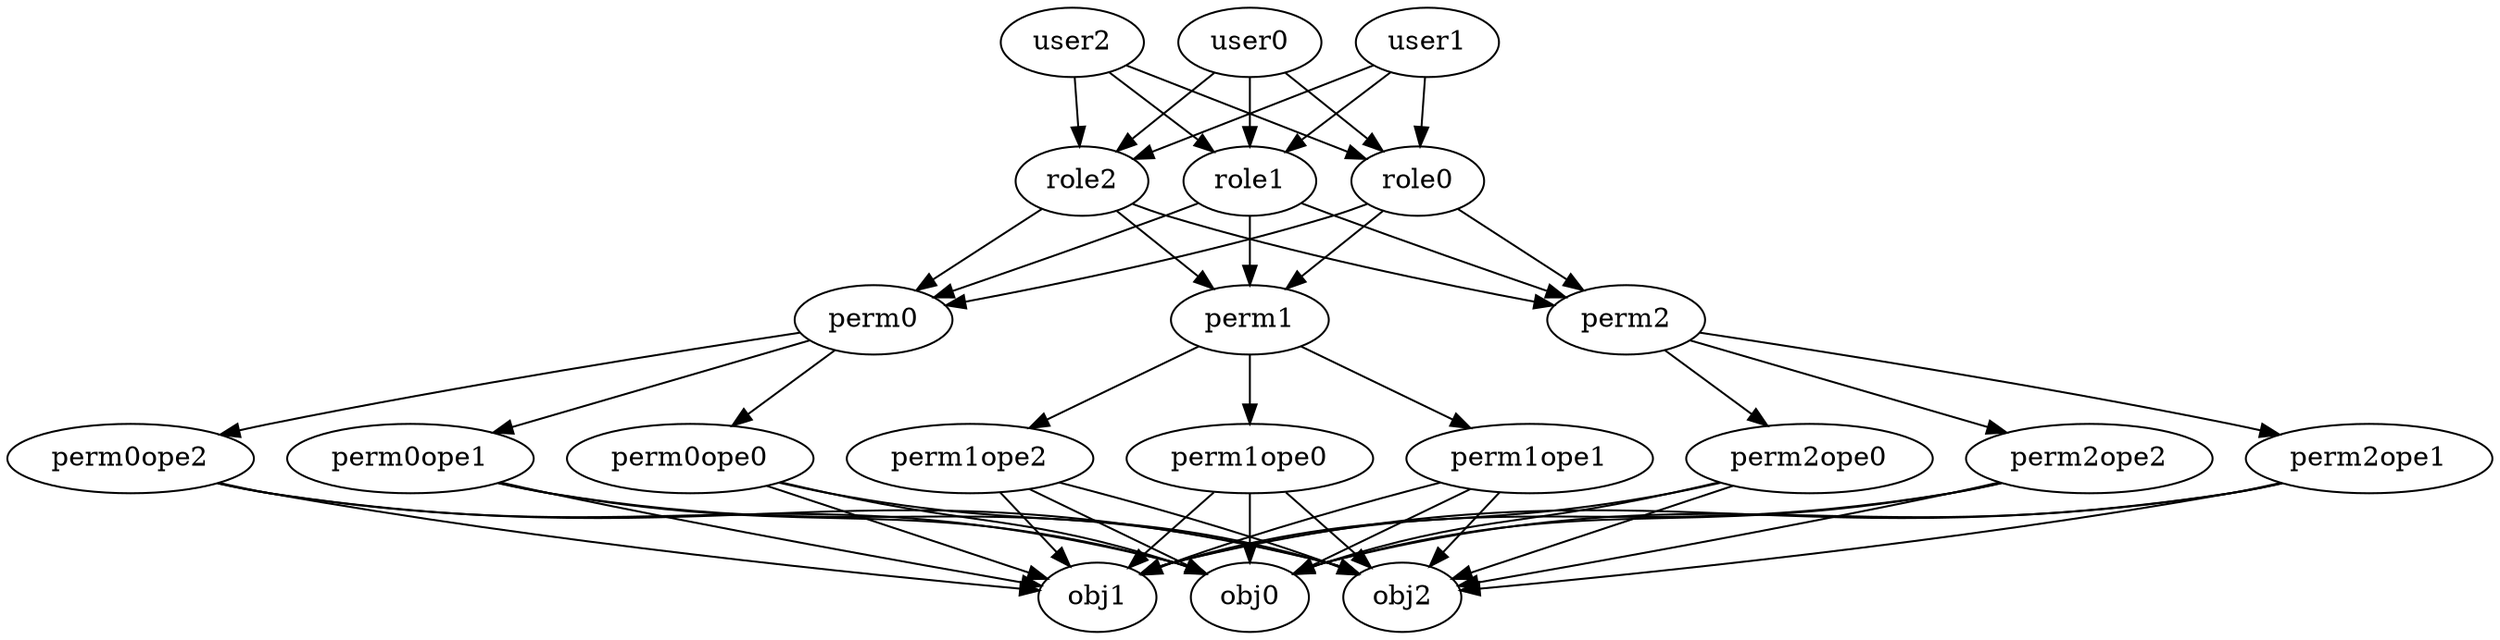 digraph G { 
user2 [color=black shape=ellipse style=solid label=user2  ];
user0 [color=black shape=ellipse style=solid label=user0  ];
user1 [color=black shape=ellipse style=solid label=user1  ];
role2 [color=black shape=ellipse style=solid label=role2  ];
role1 [color=black shape=ellipse style=solid label=role1  ];
role0 [color=black shape=ellipse style=solid label=role0  ];
perm0 [color=black shape=ellipse style=solid label=perm0  ];
perm1 [color=black shape=ellipse style=solid label=perm1  ];
perm2 [color=black shape=ellipse style=solid label=perm2  ];
obj1 [color=black shape=ellipse style=solid label=obj1  ];
obj0 [color=black shape=ellipse style=solid label=obj0  ];
obj2 [color=black shape=ellipse style=solid label=obj2  ];
perm0perm0ope2 [color=black shape=ellipse style=solid label=perm0ope2  ];
perm0perm0ope1 [color=black shape=ellipse style=solid label=perm0ope1  ];
perm0perm0ope0 [color=black shape=ellipse style=solid label=perm0ope0  ];
perm1perm1ope2 [color=black shape=ellipse style=solid label=perm1ope2  ];
perm1perm1ope0 [color=black shape=ellipse style=solid label=perm1ope0  ];
perm1perm1ope1 [color=black shape=ellipse style=solid label=perm1ope1  ];
perm2perm2ope0 [color=black shape=ellipse style=solid label=perm2ope0  ];
perm2perm2ope2 [color=black shape=ellipse style=solid label=perm2ope2  ];
perm2perm2ope1 [color=black shape=ellipse style=solid label=perm2ope1  ];
user2 -> role2[constraint=true color=black style=solid];
user2 -> role1[constraint=true color=black style=solid];
user2 -> role0[constraint=true color=black style=solid];
user0 -> role2[constraint=true color=black style=solid];
user0 -> role0[constraint=true color=black style=solid];
user0 -> role1[constraint=true color=black style=solid];
user1 -> role1[constraint=true color=black style=solid];
user1 -> role0[constraint=true color=black style=solid];
user1 -> role2[constraint=true color=black style=solid];
role2 -> perm1[constraint=true color=black style=solid];
role2 -> perm2[constraint=true color=black style=solid];
role2 -> perm0[constraint=true color=black style=solid];
role1 -> perm0[constraint=true color=black style=solid];
role1 -> perm2[constraint=true color=black style=solid];
role1 -> perm1[constraint=true color=black style=solid];
role0 -> perm1[constraint=true color=black style=solid];
role0 -> perm2[constraint=true color=black style=solid];
role0 -> perm0[constraint=true color=black style=solid];
perm0 -> perm0perm0ope2[constraint=true color=black style=solid];
perm0perm0ope2 -> obj1[constraint=true color=black style=solid];
perm0perm0ope2 -> obj2[constraint=true color=black style=solid];
perm0perm0ope2 -> obj0[constraint=true color=black style=solid];
perm0 -> perm0perm0ope1[constraint=true color=black style=solid];
perm0perm0ope1 -> obj2[constraint=true color=black style=solid];
perm0perm0ope1 -> obj0[constraint=true color=black style=solid];
perm0perm0ope1 -> obj1[constraint=true color=black style=solid];
perm0 -> perm0perm0ope0[constraint=true color=black style=solid];
perm0perm0ope0 -> obj2[constraint=true color=black style=solid];
perm0perm0ope0 -> obj0[constraint=true color=black style=solid];
perm0perm0ope0 -> obj1[constraint=true color=black style=solid];
perm1 -> perm1perm1ope2[constraint=true color=black style=solid];
perm1perm1ope2 -> obj1[constraint=true color=black style=solid];
perm1perm1ope2 -> obj0[constraint=true color=black style=solid];
perm1perm1ope2 -> obj2[constraint=true color=black style=solid];
perm1 -> perm1perm1ope0[constraint=true color=black style=solid];
perm1perm1ope0 -> obj2[constraint=true color=black style=solid];
perm1perm1ope0 -> obj1[constraint=true color=black style=solid];
perm1perm1ope0 -> obj0[constraint=true color=black style=solid];
perm1 -> perm1perm1ope1[constraint=true color=black style=solid];
perm1perm1ope1 -> obj2[constraint=true color=black style=solid];
perm1perm1ope1 -> obj0[constraint=true color=black style=solid];
perm1perm1ope1 -> obj1[constraint=true color=black style=solid];
perm2 -> perm2perm2ope0[constraint=true color=black style=solid];
perm2perm2ope0 -> obj2[constraint=true color=black style=solid];
perm2perm2ope0 -> obj1[constraint=true color=black style=solid];
perm2perm2ope0 -> obj0[constraint=true color=black style=solid];
perm2 -> perm2perm2ope2[constraint=true color=black style=solid];
perm2perm2ope2 -> obj2[constraint=true color=black style=solid];
perm2perm2ope2 -> obj1[constraint=true color=black style=solid];
perm2perm2ope2 -> obj0[constraint=true color=black style=solid];
perm2 -> perm2perm2ope1[constraint=true color=black style=solid];
perm2perm2ope1 -> obj0[constraint=true color=black style=solid];
perm2perm2ope1 -> obj1[constraint=true color=black style=solid];
perm2perm2ope1 -> obj2[constraint=true color=black style=solid];
}